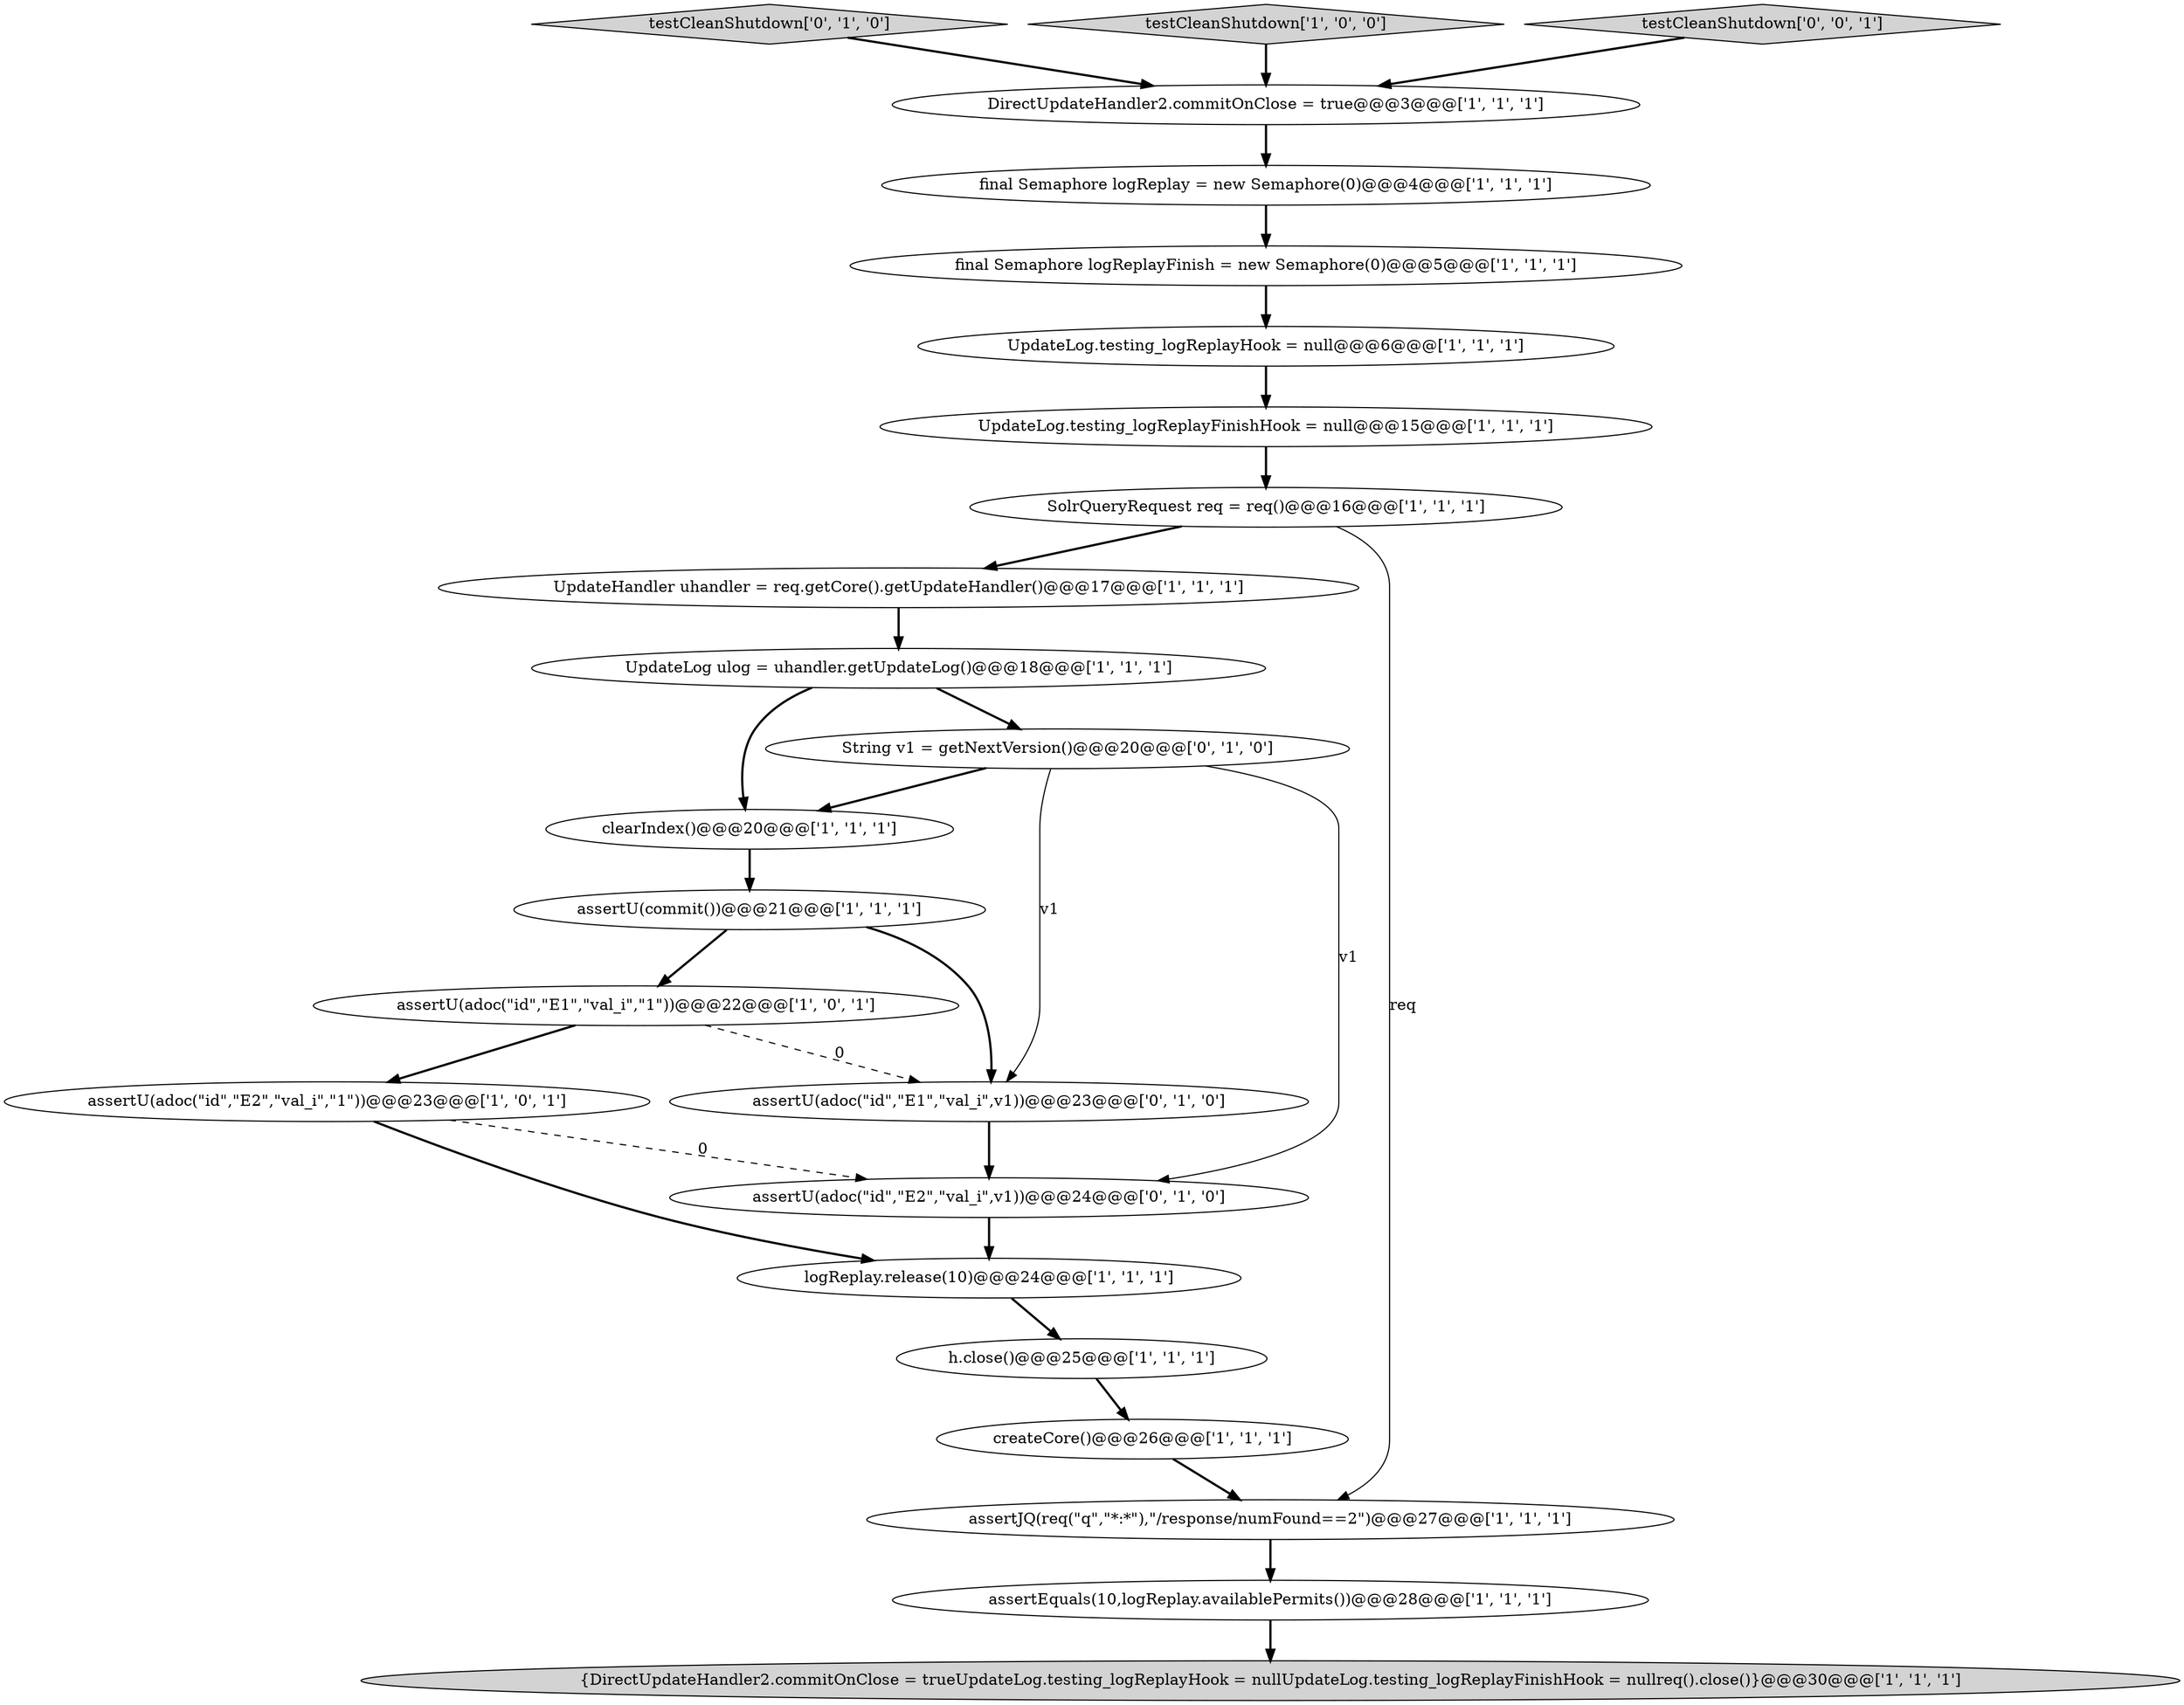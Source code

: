 digraph {
19 [style = filled, label = "testCleanShutdown['0', '1', '0']", fillcolor = lightgray, shape = diamond image = "AAA0AAABBB2BBB"];
10 [style = filled, label = "clearIndex()@@@20@@@['1', '1', '1']", fillcolor = white, shape = ellipse image = "AAA0AAABBB1BBB"];
2 [style = filled, label = "assertU(adoc(\"id\",\"E2\",\"val_i\",\"1\"))@@@23@@@['1', '0', '1']", fillcolor = white, shape = ellipse image = "AAA0AAABBB1BBB"];
8 [style = filled, label = "assertU(commit())@@@21@@@['1', '1', '1']", fillcolor = white, shape = ellipse image = "AAA0AAABBB1BBB"];
3 [style = filled, label = "{DirectUpdateHandler2.commitOnClose = trueUpdateLog.testing_logReplayHook = nullUpdateLog.testing_logReplayFinishHook = nullreq().close()}@@@30@@@['1', '1', '1']", fillcolor = lightgray, shape = ellipse image = "AAA0AAABBB1BBB"];
14 [style = filled, label = "UpdateLog ulog = uhandler.getUpdateLog()@@@18@@@['1', '1', '1']", fillcolor = white, shape = ellipse image = "AAA0AAABBB1BBB"];
9 [style = filled, label = "UpdateLog.testing_logReplayHook = null@@@6@@@['1', '1', '1']", fillcolor = white, shape = ellipse image = "AAA0AAABBB1BBB"];
0 [style = filled, label = "final Semaphore logReplayFinish = new Semaphore(0)@@@5@@@['1', '1', '1']", fillcolor = white, shape = ellipse image = "AAA0AAABBB1BBB"];
5 [style = filled, label = "assertJQ(req(\"q\",\"*:*\"),\"/response/numFound==2\")@@@27@@@['1', '1', '1']", fillcolor = white, shape = ellipse image = "AAA0AAABBB1BBB"];
4 [style = filled, label = "h.close()@@@25@@@['1', '1', '1']", fillcolor = white, shape = ellipse image = "AAA0AAABBB1BBB"];
21 [style = filled, label = "assertU(adoc(\"id\",\"E1\",\"val_i\",v1))@@@23@@@['0', '1', '0']", fillcolor = white, shape = ellipse image = "AAA1AAABBB2BBB"];
13 [style = filled, label = "DirectUpdateHandler2.commitOnClose = true@@@3@@@['1', '1', '1']", fillcolor = white, shape = ellipse image = "AAA0AAABBB1BBB"];
7 [style = filled, label = "UpdateHandler uhandler = req.getCore().getUpdateHandler()@@@17@@@['1', '1', '1']", fillcolor = white, shape = ellipse image = "AAA0AAABBB1BBB"];
12 [style = filled, label = "assertU(adoc(\"id\",\"E1\",\"val_i\",\"1\"))@@@22@@@['1', '0', '1']", fillcolor = white, shape = ellipse image = "AAA0AAABBB1BBB"];
17 [style = filled, label = "testCleanShutdown['1', '0', '0']", fillcolor = lightgray, shape = diamond image = "AAA0AAABBB1BBB"];
6 [style = filled, label = "createCore()@@@26@@@['1', '1', '1']", fillcolor = white, shape = ellipse image = "AAA0AAABBB1BBB"];
15 [style = filled, label = "UpdateLog.testing_logReplayFinishHook = null@@@15@@@['1', '1', '1']", fillcolor = white, shape = ellipse image = "AAA0AAABBB1BBB"];
20 [style = filled, label = "String v1 = getNextVersion()@@@20@@@['0', '1', '0']", fillcolor = white, shape = ellipse image = "AAA1AAABBB2BBB"];
22 [style = filled, label = "assertU(adoc(\"id\",\"E2\",\"val_i\",v1))@@@24@@@['0', '1', '0']", fillcolor = white, shape = ellipse image = "AAA1AAABBB2BBB"];
23 [style = filled, label = "testCleanShutdown['0', '0', '1']", fillcolor = lightgray, shape = diamond image = "AAA0AAABBB3BBB"];
16 [style = filled, label = "SolrQueryRequest req = req()@@@16@@@['1', '1', '1']", fillcolor = white, shape = ellipse image = "AAA0AAABBB1BBB"];
18 [style = filled, label = "logReplay.release(10)@@@24@@@['1', '1', '1']", fillcolor = white, shape = ellipse image = "AAA0AAABBB1BBB"];
1 [style = filled, label = "assertEquals(10,logReplay.availablePermits())@@@28@@@['1', '1', '1']", fillcolor = white, shape = ellipse image = "AAA0AAABBB1BBB"];
11 [style = filled, label = "final Semaphore logReplay = new Semaphore(0)@@@4@@@['1', '1', '1']", fillcolor = white, shape = ellipse image = "AAA0AAABBB1BBB"];
20->21 [style = solid, label="v1"];
4->6 [style = bold, label=""];
2->22 [style = dashed, label="0"];
8->12 [style = bold, label=""];
20->10 [style = bold, label=""];
21->22 [style = bold, label=""];
20->22 [style = solid, label="v1"];
12->2 [style = bold, label=""];
5->1 [style = bold, label=""];
11->0 [style = bold, label=""];
0->9 [style = bold, label=""];
9->15 [style = bold, label=""];
10->8 [style = bold, label=""];
8->21 [style = bold, label=""];
19->13 [style = bold, label=""];
7->14 [style = bold, label=""];
12->21 [style = dashed, label="0"];
23->13 [style = bold, label=""];
13->11 [style = bold, label=""];
1->3 [style = bold, label=""];
2->18 [style = bold, label=""];
17->13 [style = bold, label=""];
15->16 [style = bold, label=""];
6->5 [style = bold, label=""];
22->18 [style = bold, label=""];
16->5 [style = solid, label="req"];
16->7 [style = bold, label=""];
14->10 [style = bold, label=""];
14->20 [style = bold, label=""];
18->4 [style = bold, label=""];
}
